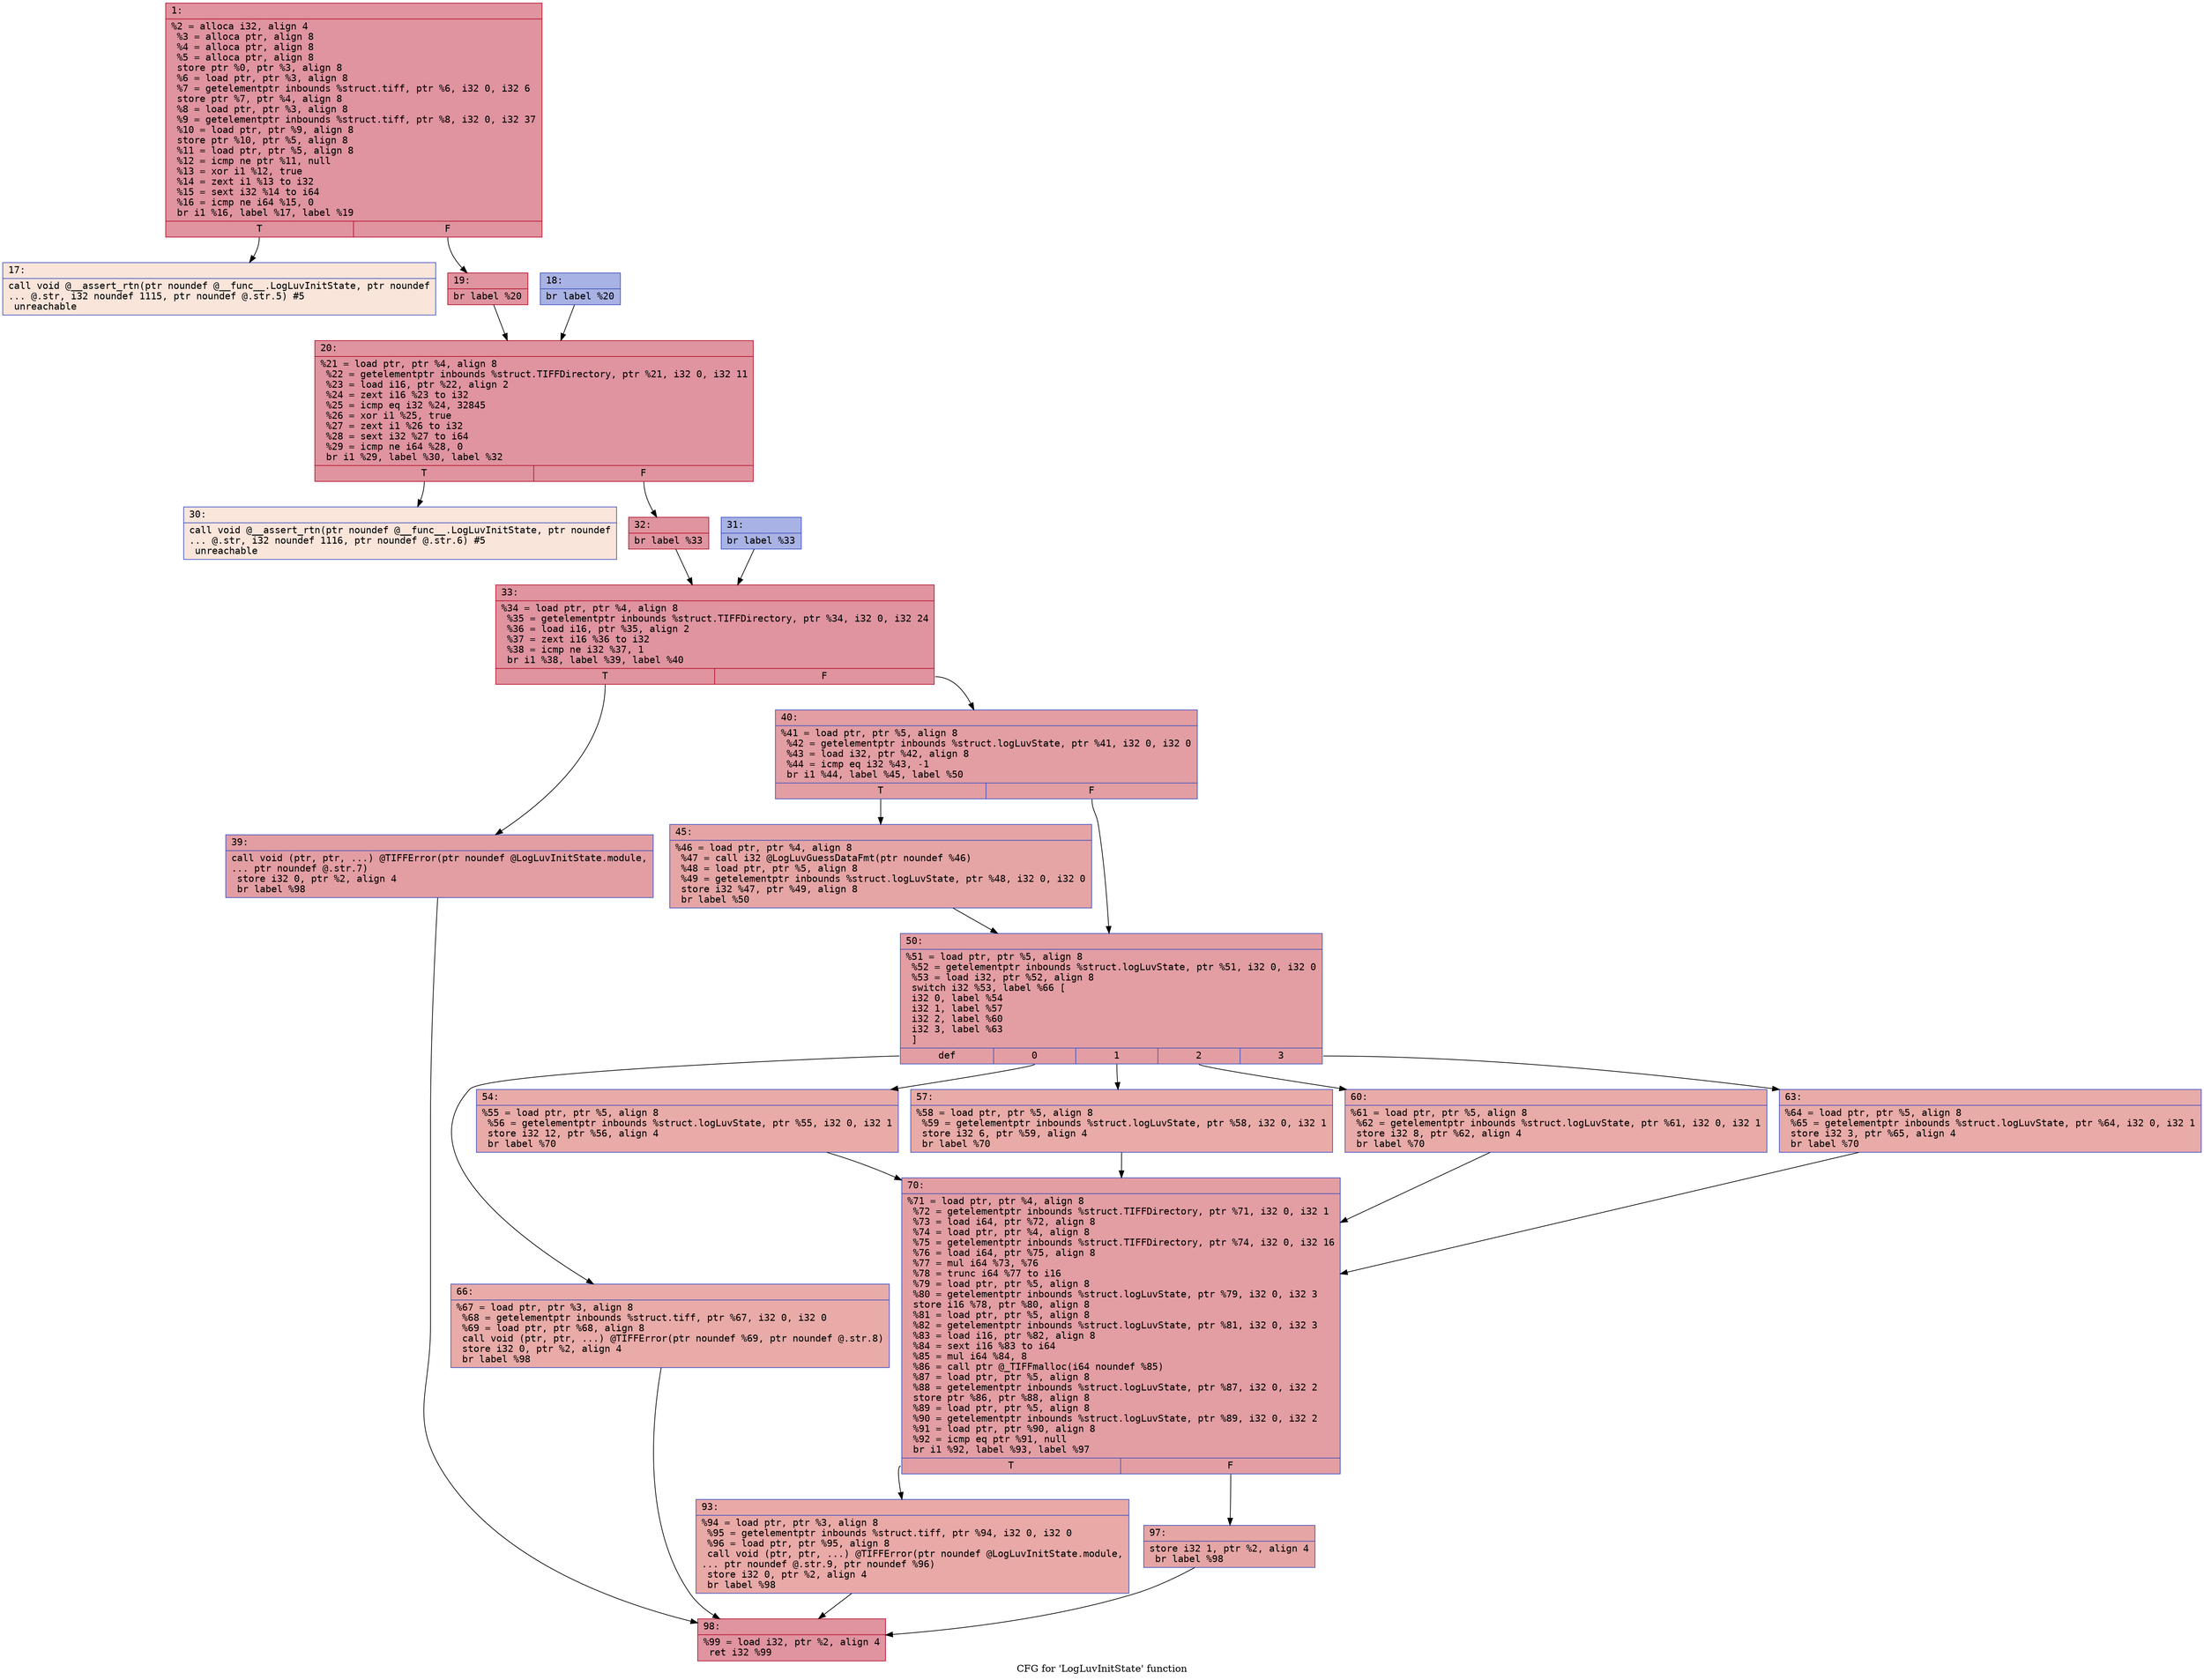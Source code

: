 digraph "CFG for 'LogLuvInitState' function" {
	label="CFG for 'LogLuvInitState' function";

	Node0x60000062cb90 [shape=record,color="#b70d28ff", style=filled, fillcolor="#b70d2870" fontname="Courier",label="{1:\l|  %2 = alloca i32, align 4\l  %3 = alloca ptr, align 8\l  %4 = alloca ptr, align 8\l  %5 = alloca ptr, align 8\l  store ptr %0, ptr %3, align 8\l  %6 = load ptr, ptr %3, align 8\l  %7 = getelementptr inbounds %struct.tiff, ptr %6, i32 0, i32 6\l  store ptr %7, ptr %4, align 8\l  %8 = load ptr, ptr %3, align 8\l  %9 = getelementptr inbounds %struct.tiff, ptr %8, i32 0, i32 37\l  %10 = load ptr, ptr %9, align 8\l  store ptr %10, ptr %5, align 8\l  %11 = load ptr, ptr %5, align 8\l  %12 = icmp ne ptr %11, null\l  %13 = xor i1 %12, true\l  %14 = zext i1 %13 to i32\l  %15 = sext i32 %14 to i64\l  %16 = icmp ne i64 %15, 0\l  br i1 %16, label %17, label %19\l|{<s0>T|<s1>F}}"];
	Node0x60000062cb90:s0 -> Node0x60000062cf00[tooltip="1 -> 17\nProbability 0.00%" ];
	Node0x60000062cb90:s1 -> Node0x60000062cfa0[tooltip="1 -> 19\nProbability 100.00%" ];
	Node0x60000062cf00 [shape=record,color="#3d50c3ff", style=filled, fillcolor="#f4c5ad70" fontname="Courier",label="{17:\l|  call void @__assert_rtn(ptr noundef @__func__.LogLuvInitState, ptr noundef\l... @.str, i32 noundef 1115, ptr noundef @.str.5) #5\l  unreachable\l}"];
	Node0x60000062cf50 [shape=record,color="#3d50c3ff", style=filled, fillcolor="#3d50c370" fontname="Courier",label="{18:\l|  br label %20\l}"];
	Node0x60000062cf50 -> Node0x60000062cff0[tooltip="18 -> 20\nProbability 100.00%" ];
	Node0x60000062cfa0 [shape=record,color="#b70d28ff", style=filled, fillcolor="#b70d2870" fontname="Courier",label="{19:\l|  br label %20\l}"];
	Node0x60000062cfa0 -> Node0x60000062cff0[tooltip="19 -> 20\nProbability 100.00%" ];
	Node0x60000062cff0 [shape=record,color="#b70d28ff", style=filled, fillcolor="#b70d2870" fontname="Courier",label="{20:\l|  %21 = load ptr, ptr %4, align 8\l  %22 = getelementptr inbounds %struct.TIFFDirectory, ptr %21, i32 0, i32 11\l  %23 = load i16, ptr %22, align 2\l  %24 = zext i16 %23 to i32\l  %25 = icmp eq i32 %24, 32845\l  %26 = xor i1 %25, true\l  %27 = zext i1 %26 to i32\l  %28 = sext i32 %27 to i64\l  %29 = icmp ne i64 %28, 0\l  br i1 %29, label %30, label %32\l|{<s0>T|<s1>F}}"];
	Node0x60000062cff0:s0 -> Node0x60000062d040[tooltip="20 -> 30\nProbability 0.00%" ];
	Node0x60000062cff0:s1 -> Node0x60000062d0e0[tooltip="20 -> 32\nProbability 100.00%" ];
	Node0x60000062d040 [shape=record,color="#3d50c3ff", style=filled, fillcolor="#f4c5ad70" fontname="Courier",label="{30:\l|  call void @__assert_rtn(ptr noundef @__func__.LogLuvInitState, ptr noundef\l... @.str, i32 noundef 1116, ptr noundef @.str.6) #5\l  unreachable\l}"];
	Node0x60000062d090 [shape=record,color="#3d50c3ff", style=filled, fillcolor="#3d50c370" fontname="Courier",label="{31:\l|  br label %33\l}"];
	Node0x60000062d090 -> Node0x60000062d130[tooltip="31 -> 33\nProbability 100.00%" ];
	Node0x60000062d0e0 [shape=record,color="#b70d28ff", style=filled, fillcolor="#b70d2870" fontname="Courier",label="{32:\l|  br label %33\l}"];
	Node0x60000062d0e0 -> Node0x60000062d130[tooltip="32 -> 33\nProbability 100.00%" ];
	Node0x60000062d130 [shape=record,color="#b70d28ff", style=filled, fillcolor="#b70d2870" fontname="Courier",label="{33:\l|  %34 = load ptr, ptr %4, align 8\l  %35 = getelementptr inbounds %struct.TIFFDirectory, ptr %34, i32 0, i32 24\l  %36 = load i16, ptr %35, align 2\l  %37 = zext i16 %36 to i32\l  %38 = icmp ne i32 %37, 1\l  br i1 %38, label %39, label %40\l|{<s0>T|<s1>F}}"];
	Node0x60000062d130:s0 -> Node0x60000062d180[tooltip="33 -> 39\nProbability 50.00%" ];
	Node0x60000062d130:s1 -> Node0x60000062d1d0[tooltip="33 -> 40\nProbability 50.00%" ];
	Node0x60000062d180 [shape=record,color="#3d50c3ff", style=filled, fillcolor="#be242e70" fontname="Courier",label="{39:\l|  call void (ptr, ptr, ...) @TIFFError(ptr noundef @LogLuvInitState.module,\l... ptr noundef @.str.7)\l  store i32 0, ptr %2, align 4\l  br label %98\l}"];
	Node0x60000062d180 -> Node0x60000062d540[tooltip="39 -> 98\nProbability 100.00%" ];
	Node0x60000062d1d0 [shape=record,color="#3d50c3ff", style=filled, fillcolor="#be242e70" fontname="Courier",label="{40:\l|  %41 = load ptr, ptr %5, align 8\l  %42 = getelementptr inbounds %struct.logLuvState, ptr %41, i32 0, i32 0\l  %43 = load i32, ptr %42, align 8\l  %44 = icmp eq i32 %43, -1\l  br i1 %44, label %45, label %50\l|{<s0>T|<s1>F}}"];
	Node0x60000062d1d0:s0 -> Node0x60000062d220[tooltip="40 -> 45\nProbability 37.50%" ];
	Node0x60000062d1d0:s1 -> Node0x60000062d270[tooltip="40 -> 50\nProbability 62.50%" ];
	Node0x60000062d220 [shape=record,color="#3d50c3ff", style=filled, fillcolor="#c5333470" fontname="Courier",label="{45:\l|  %46 = load ptr, ptr %4, align 8\l  %47 = call i32 @LogLuvGuessDataFmt(ptr noundef %46)\l  %48 = load ptr, ptr %5, align 8\l  %49 = getelementptr inbounds %struct.logLuvState, ptr %48, i32 0, i32 0\l  store i32 %47, ptr %49, align 8\l  br label %50\l}"];
	Node0x60000062d220 -> Node0x60000062d270[tooltip="45 -> 50\nProbability 100.00%" ];
	Node0x60000062d270 [shape=record,color="#3d50c3ff", style=filled, fillcolor="#be242e70" fontname="Courier",label="{50:\l|  %51 = load ptr, ptr %5, align 8\l  %52 = getelementptr inbounds %struct.logLuvState, ptr %51, i32 0, i32 0\l  %53 = load i32, ptr %52, align 8\l  switch i32 %53, label %66 [\l    i32 0, label %54\l    i32 1, label %57\l    i32 2, label %60\l    i32 3, label %63\l  ]\l|{<s0>def|<s1>0|<s2>1|<s3>2|<s4>3}}"];
	Node0x60000062d270:s0 -> Node0x60000062d400[tooltip="50 -> 66\nProbability 20.00%" ];
	Node0x60000062d270:s1 -> Node0x60000062d2c0[tooltip="50 -> 54\nProbability 20.00%" ];
	Node0x60000062d270:s2 -> Node0x60000062d310[tooltip="50 -> 57\nProbability 20.00%" ];
	Node0x60000062d270:s3 -> Node0x60000062d360[tooltip="50 -> 60\nProbability 20.00%" ];
	Node0x60000062d270:s4 -> Node0x60000062d3b0[tooltip="50 -> 63\nProbability 20.00%" ];
	Node0x60000062d2c0 [shape=record,color="#3d50c3ff", style=filled, fillcolor="#cc403a70" fontname="Courier",label="{54:\l|  %55 = load ptr, ptr %5, align 8\l  %56 = getelementptr inbounds %struct.logLuvState, ptr %55, i32 0, i32 1\l  store i32 12, ptr %56, align 4\l  br label %70\l}"];
	Node0x60000062d2c0 -> Node0x60000062d450[tooltip="54 -> 70\nProbability 100.00%" ];
	Node0x60000062d310 [shape=record,color="#3d50c3ff", style=filled, fillcolor="#cc403a70" fontname="Courier",label="{57:\l|  %58 = load ptr, ptr %5, align 8\l  %59 = getelementptr inbounds %struct.logLuvState, ptr %58, i32 0, i32 1\l  store i32 6, ptr %59, align 4\l  br label %70\l}"];
	Node0x60000062d310 -> Node0x60000062d450[tooltip="57 -> 70\nProbability 100.00%" ];
	Node0x60000062d360 [shape=record,color="#3d50c3ff", style=filled, fillcolor="#cc403a70" fontname="Courier",label="{60:\l|  %61 = load ptr, ptr %5, align 8\l  %62 = getelementptr inbounds %struct.logLuvState, ptr %61, i32 0, i32 1\l  store i32 8, ptr %62, align 4\l  br label %70\l}"];
	Node0x60000062d360 -> Node0x60000062d450[tooltip="60 -> 70\nProbability 100.00%" ];
	Node0x60000062d3b0 [shape=record,color="#3d50c3ff", style=filled, fillcolor="#cc403a70" fontname="Courier",label="{63:\l|  %64 = load ptr, ptr %5, align 8\l  %65 = getelementptr inbounds %struct.logLuvState, ptr %64, i32 0, i32 1\l  store i32 3, ptr %65, align 4\l  br label %70\l}"];
	Node0x60000062d3b0 -> Node0x60000062d450[tooltip="63 -> 70\nProbability 100.00%" ];
	Node0x60000062d400 [shape=record,color="#3d50c3ff", style=filled, fillcolor="#cc403a70" fontname="Courier",label="{66:\l|  %67 = load ptr, ptr %3, align 8\l  %68 = getelementptr inbounds %struct.tiff, ptr %67, i32 0, i32 0\l  %69 = load ptr, ptr %68, align 8\l  call void (ptr, ptr, ...) @TIFFError(ptr noundef %69, ptr noundef @.str.8)\l  store i32 0, ptr %2, align 4\l  br label %98\l}"];
	Node0x60000062d400 -> Node0x60000062d540[tooltip="66 -> 98\nProbability 100.00%" ];
	Node0x60000062d450 [shape=record,color="#3d50c3ff", style=filled, fillcolor="#be242e70" fontname="Courier",label="{70:\l|  %71 = load ptr, ptr %4, align 8\l  %72 = getelementptr inbounds %struct.TIFFDirectory, ptr %71, i32 0, i32 1\l  %73 = load i64, ptr %72, align 8\l  %74 = load ptr, ptr %4, align 8\l  %75 = getelementptr inbounds %struct.TIFFDirectory, ptr %74, i32 0, i32 16\l  %76 = load i64, ptr %75, align 8\l  %77 = mul i64 %73, %76\l  %78 = trunc i64 %77 to i16\l  %79 = load ptr, ptr %5, align 8\l  %80 = getelementptr inbounds %struct.logLuvState, ptr %79, i32 0, i32 3\l  store i16 %78, ptr %80, align 8\l  %81 = load ptr, ptr %5, align 8\l  %82 = getelementptr inbounds %struct.logLuvState, ptr %81, i32 0, i32 3\l  %83 = load i16, ptr %82, align 8\l  %84 = sext i16 %83 to i64\l  %85 = mul i64 %84, 8\l  %86 = call ptr @_TIFFmalloc(i64 noundef %85)\l  %87 = load ptr, ptr %5, align 8\l  %88 = getelementptr inbounds %struct.logLuvState, ptr %87, i32 0, i32 2\l  store ptr %86, ptr %88, align 8\l  %89 = load ptr, ptr %5, align 8\l  %90 = getelementptr inbounds %struct.logLuvState, ptr %89, i32 0, i32 2\l  %91 = load ptr, ptr %90, align 8\l  %92 = icmp eq ptr %91, null\l  br i1 %92, label %93, label %97\l|{<s0>T|<s1>F}}"];
	Node0x60000062d450:s0 -> Node0x60000062d4a0[tooltip="70 -> 93\nProbability 37.50%" ];
	Node0x60000062d450:s1 -> Node0x60000062d4f0[tooltip="70 -> 97\nProbability 62.50%" ];
	Node0x60000062d4a0 [shape=record,color="#3d50c3ff", style=filled, fillcolor="#ca3b3770" fontname="Courier",label="{93:\l|  %94 = load ptr, ptr %3, align 8\l  %95 = getelementptr inbounds %struct.tiff, ptr %94, i32 0, i32 0\l  %96 = load ptr, ptr %95, align 8\l  call void (ptr, ptr, ...) @TIFFError(ptr noundef @LogLuvInitState.module,\l... ptr noundef @.str.9, ptr noundef %96)\l  store i32 0, ptr %2, align 4\l  br label %98\l}"];
	Node0x60000062d4a0 -> Node0x60000062d540[tooltip="93 -> 98\nProbability 100.00%" ];
	Node0x60000062d4f0 [shape=record,color="#3d50c3ff", style=filled, fillcolor="#c5333470" fontname="Courier",label="{97:\l|  store i32 1, ptr %2, align 4\l  br label %98\l}"];
	Node0x60000062d4f0 -> Node0x60000062d540[tooltip="97 -> 98\nProbability 100.00%" ];
	Node0x60000062d540 [shape=record,color="#b70d28ff", style=filled, fillcolor="#b70d2870" fontname="Courier",label="{98:\l|  %99 = load i32, ptr %2, align 4\l  ret i32 %99\l}"];
}
